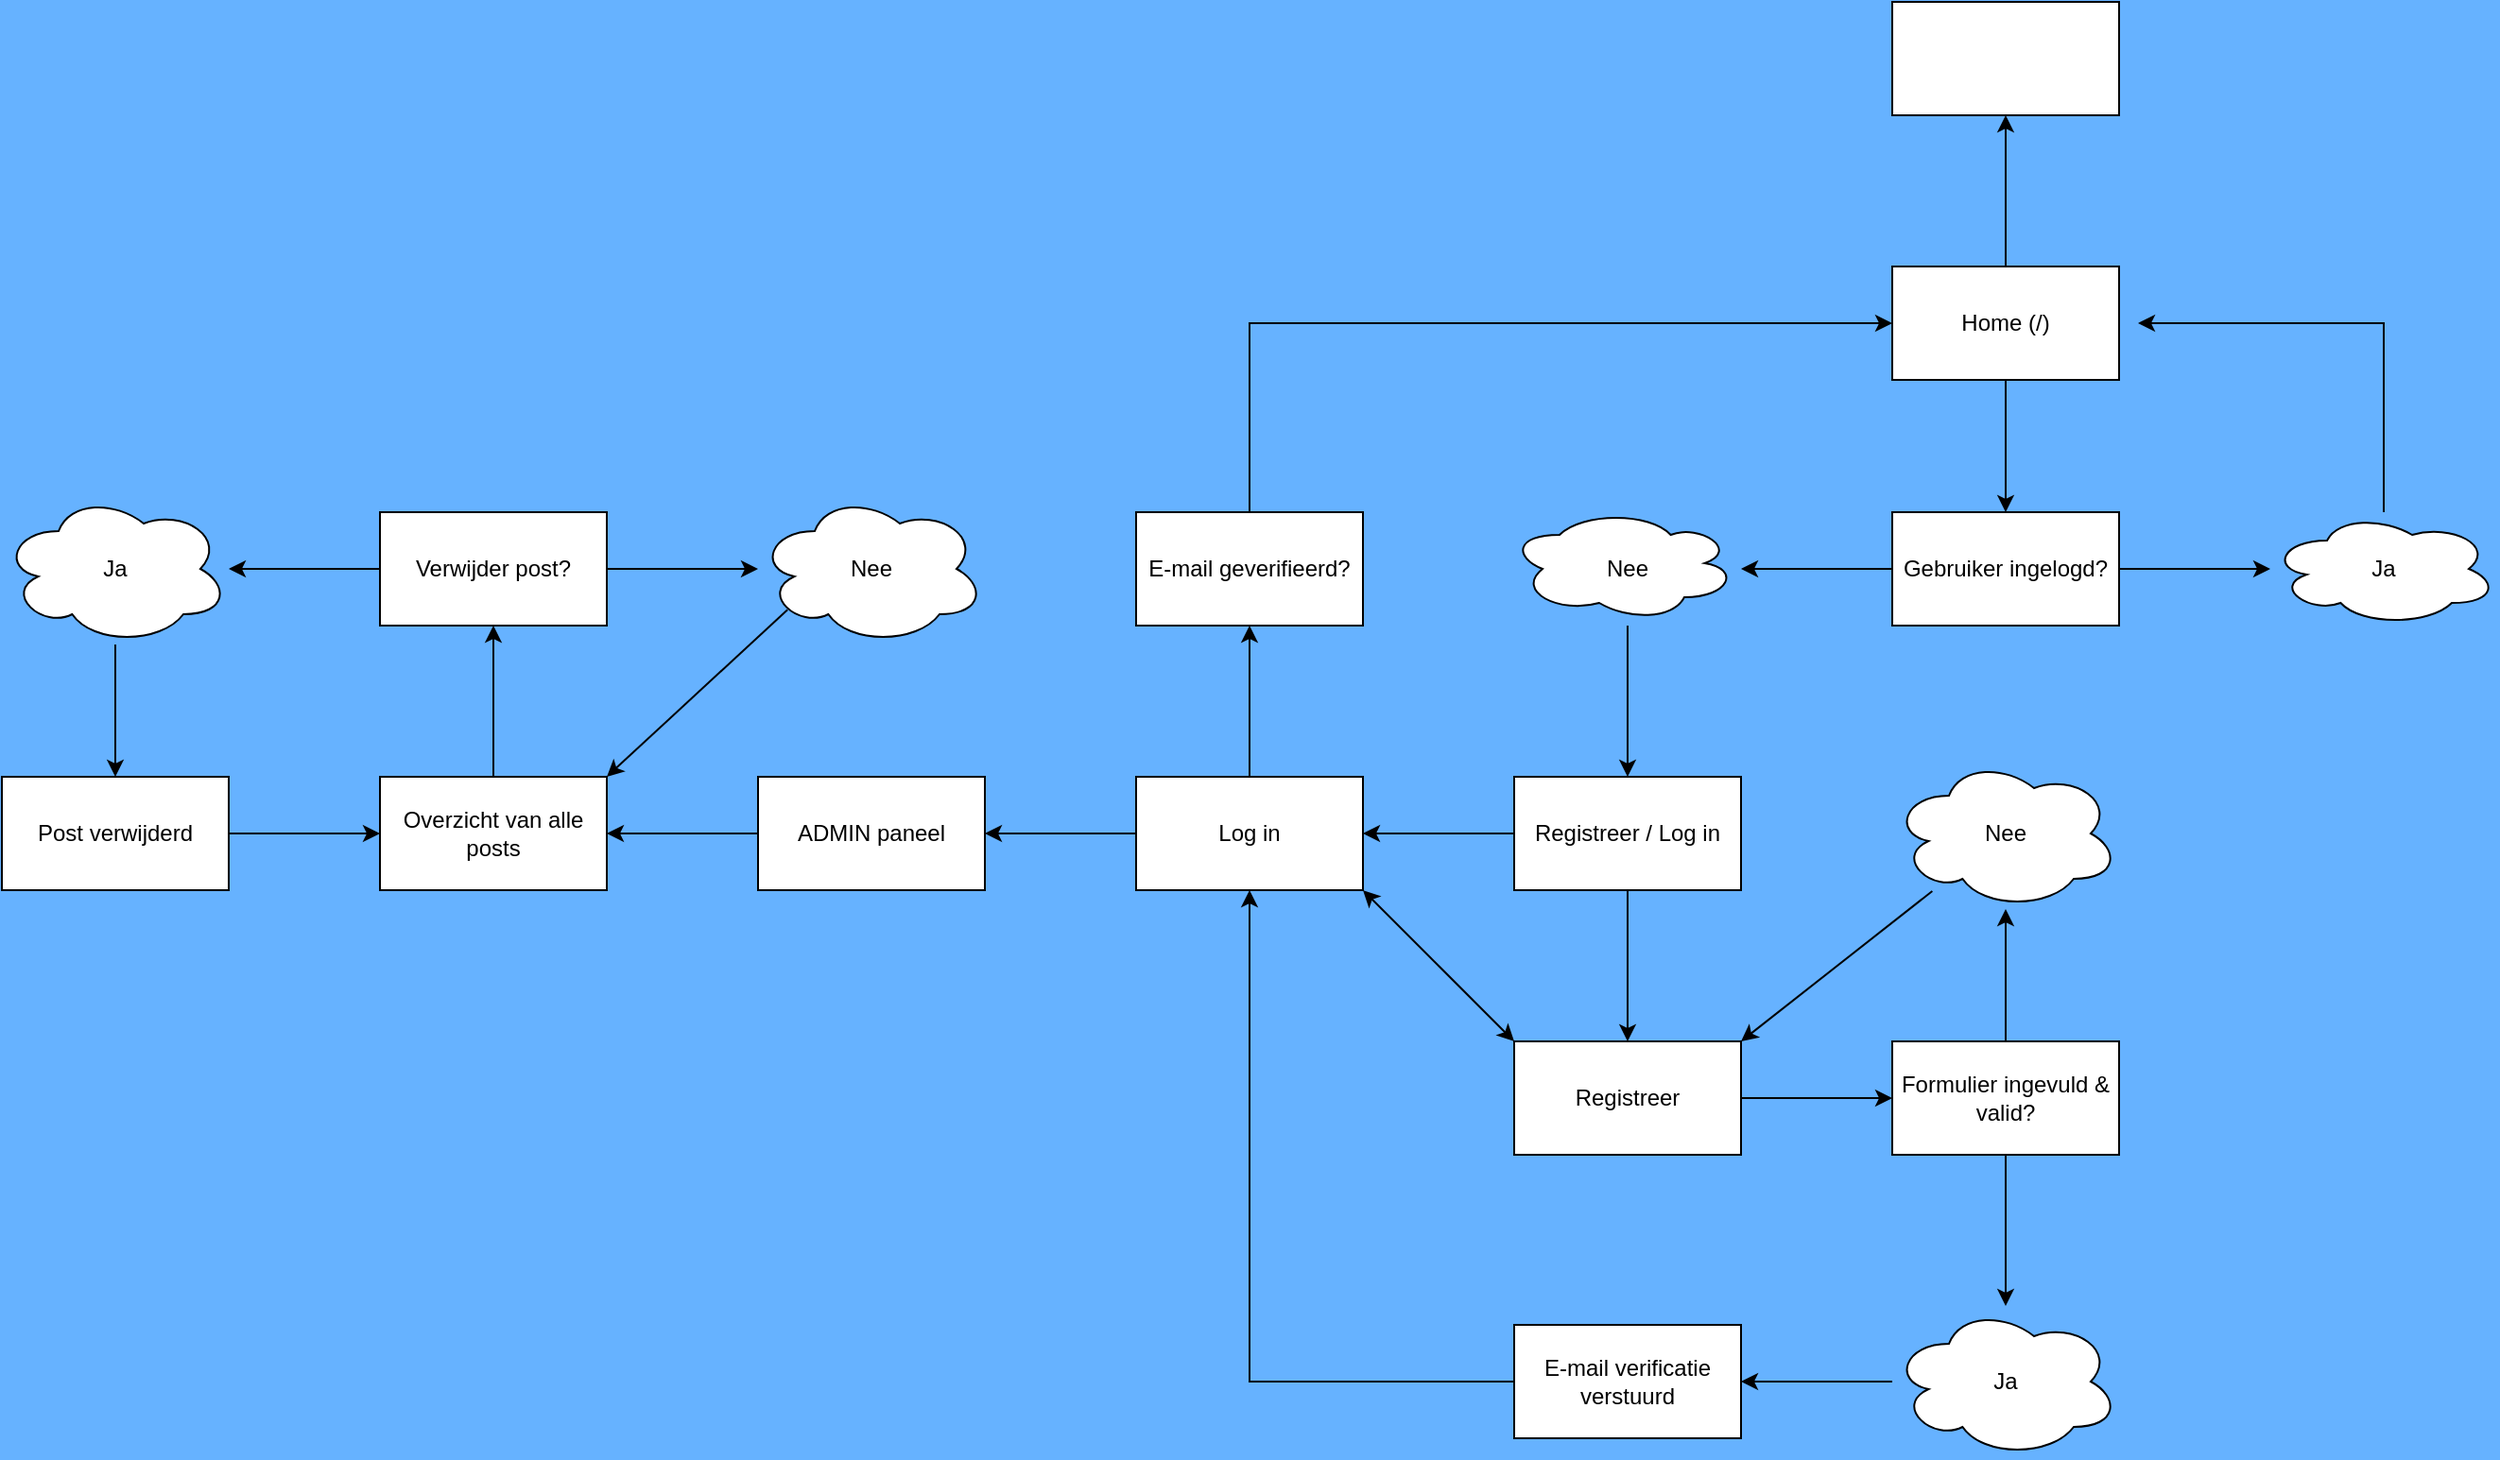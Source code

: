 <mxfile version="24.7.16">
  <diagram name="Page-1" id="1DBc8dPQSUgd4bEL02zA">
    <mxGraphModel dx="2537" dy="2027" grid="1" gridSize="10" guides="1" tooltips="1" connect="1" arrows="1" fold="1" page="1" pageScale="1" pageWidth="850" pageHeight="1100" background="#66B2FF" math="0" shadow="0">
      <root>
        <mxCell id="0" />
        <mxCell id="1" parent="0" />
        <mxCell id="B9S9Ff7O9c7iUJAFCNQQ-8" value="" style="edgeStyle=orthogonalEdgeStyle;rounded=0;orthogonalLoop=1;jettySize=auto;html=1;" edge="1" parent="1" source="B9S9Ff7O9c7iUJAFCNQQ-6" target="B9S9Ff7O9c7iUJAFCNQQ-7">
          <mxGeometry relative="1" as="geometry" />
        </mxCell>
        <mxCell id="B9S9Ff7O9c7iUJAFCNQQ-68" value="" style="edgeStyle=orthogonalEdgeStyle;rounded=0;orthogonalLoop=1;jettySize=auto;html=1;" edge="1" parent="1" source="B9S9Ff7O9c7iUJAFCNQQ-6" target="B9S9Ff7O9c7iUJAFCNQQ-67">
          <mxGeometry relative="1" as="geometry" />
        </mxCell>
        <mxCell id="B9S9Ff7O9c7iUJAFCNQQ-6" value="Home (/)" style="rounded=0;whiteSpace=wrap;html=1;" vertex="1" parent="1">
          <mxGeometry x="370" y="10" width="120" height="60" as="geometry" />
        </mxCell>
        <mxCell id="B9S9Ff7O9c7iUJAFCNQQ-10" value="" style="edgeStyle=orthogonalEdgeStyle;rounded=0;orthogonalLoop=1;jettySize=auto;html=1;" edge="1" parent="1" source="B9S9Ff7O9c7iUJAFCNQQ-7" target="B9S9Ff7O9c7iUJAFCNQQ-9">
          <mxGeometry relative="1" as="geometry" />
        </mxCell>
        <mxCell id="B9S9Ff7O9c7iUJAFCNQQ-12" value="" style="edgeStyle=orthogonalEdgeStyle;rounded=0;orthogonalLoop=1;jettySize=auto;html=1;" edge="1" parent="1" source="B9S9Ff7O9c7iUJAFCNQQ-7" target="B9S9Ff7O9c7iUJAFCNQQ-11">
          <mxGeometry relative="1" as="geometry" />
        </mxCell>
        <mxCell id="B9S9Ff7O9c7iUJAFCNQQ-7" value="Gebruiker ingelogd?" style="rounded=0;whiteSpace=wrap;html=1;" vertex="1" parent="1">
          <mxGeometry x="370" y="140" width="120" height="60" as="geometry" />
        </mxCell>
        <mxCell id="B9S9Ff7O9c7iUJAFCNQQ-25" value="" style="edgeStyle=orthogonalEdgeStyle;rounded=0;orthogonalLoop=1;jettySize=auto;html=1;strokeColor=none;entryX=1;entryY=0.25;entryDx=0;entryDy=0;" edge="1" parent="1" source="B9S9Ff7O9c7iUJAFCNQQ-9" target="B9S9Ff7O9c7iUJAFCNQQ-6">
          <mxGeometry relative="1" as="geometry">
            <mxPoint x="630" y="40" as="targetPoint" />
          </mxGeometry>
        </mxCell>
        <mxCell id="B9S9Ff7O9c7iUJAFCNQQ-43" style="edgeStyle=orthogonalEdgeStyle;rounded=0;orthogonalLoop=1;jettySize=auto;html=1;" edge="1" parent="1" source="B9S9Ff7O9c7iUJAFCNQQ-9">
          <mxGeometry relative="1" as="geometry">
            <mxPoint x="500" y="40" as="targetPoint" />
            <Array as="points">
              <mxPoint x="630" y="40" />
            </Array>
          </mxGeometry>
        </mxCell>
        <mxCell id="B9S9Ff7O9c7iUJAFCNQQ-9" value="Ja" style="whiteSpace=wrap;html=1;rounded=0;shape=cloud;perimeter=ellipsePerimeter;" vertex="1" parent="1">
          <mxGeometry x="570" y="140" width="120" height="60" as="geometry" />
        </mxCell>
        <mxCell id="B9S9Ff7O9c7iUJAFCNQQ-14" value="" style="edgeStyle=orthogonalEdgeStyle;rounded=0;orthogonalLoop=1;jettySize=auto;html=1;" edge="1" parent="1" source="B9S9Ff7O9c7iUJAFCNQQ-11" target="B9S9Ff7O9c7iUJAFCNQQ-13">
          <mxGeometry relative="1" as="geometry" />
        </mxCell>
        <mxCell id="B9S9Ff7O9c7iUJAFCNQQ-11" value="Nee" style="rounded=1;whiteSpace=wrap;html=1;flipV=1;flipH=1;perimeterSpacing=0;imageAspect=1;shape=cloud;perimeter=ellipsePerimeter;" vertex="1" parent="1">
          <mxGeometry x="170" y="140" width="120" height="60" as="geometry" />
        </mxCell>
        <mxCell id="B9S9Ff7O9c7iUJAFCNQQ-18" value="" style="edgeStyle=orthogonalEdgeStyle;rounded=0;orthogonalLoop=1;jettySize=auto;html=1;" edge="1" parent="1" source="B9S9Ff7O9c7iUJAFCNQQ-13" target="B9S9Ff7O9c7iUJAFCNQQ-17">
          <mxGeometry relative="1" as="geometry" />
        </mxCell>
        <mxCell id="B9S9Ff7O9c7iUJAFCNQQ-46" style="edgeStyle=orthogonalEdgeStyle;rounded=0;orthogonalLoop=1;jettySize=auto;html=1;entryX=0.5;entryY=0;entryDx=0;entryDy=0;" edge="1" parent="1" source="B9S9Ff7O9c7iUJAFCNQQ-13" target="B9S9Ff7O9c7iUJAFCNQQ-15">
          <mxGeometry relative="1" as="geometry" />
        </mxCell>
        <mxCell id="B9S9Ff7O9c7iUJAFCNQQ-13" value="Registreer / Log in" style="rounded=0;whiteSpace=wrap;html=1;" vertex="1" parent="1">
          <mxGeometry x="170" y="280" width="120" height="60" as="geometry" />
        </mxCell>
        <mxCell id="B9S9Ff7O9c7iUJAFCNQQ-20" value="" style="edgeStyle=orthogonalEdgeStyle;rounded=0;orthogonalLoop=1;jettySize=auto;html=1;" edge="1" parent="1" source="B9S9Ff7O9c7iUJAFCNQQ-15" target="B9S9Ff7O9c7iUJAFCNQQ-19">
          <mxGeometry relative="1" as="geometry" />
        </mxCell>
        <mxCell id="B9S9Ff7O9c7iUJAFCNQQ-15" value="Registreer" style="rounded=0;whiteSpace=wrap;html=1;" vertex="1" parent="1">
          <mxGeometry x="170" y="420" width="120" height="60" as="geometry" />
        </mxCell>
        <mxCell id="B9S9Ff7O9c7iUJAFCNQQ-59" value="" style="edgeStyle=orthogonalEdgeStyle;rounded=0;orthogonalLoop=1;jettySize=auto;html=1;" edge="1" parent="1" source="B9S9Ff7O9c7iUJAFCNQQ-17" target="B9S9Ff7O9c7iUJAFCNQQ-58">
          <mxGeometry relative="1" as="geometry" />
        </mxCell>
        <mxCell id="B9S9Ff7O9c7iUJAFCNQQ-71" value="" style="edgeStyle=orthogonalEdgeStyle;rounded=0;orthogonalLoop=1;jettySize=auto;html=1;" edge="1" parent="1" source="B9S9Ff7O9c7iUJAFCNQQ-17" target="B9S9Ff7O9c7iUJAFCNQQ-70">
          <mxGeometry relative="1" as="geometry" />
        </mxCell>
        <mxCell id="B9S9Ff7O9c7iUJAFCNQQ-17" value="Log in" style="rounded=0;whiteSpace=wrap;html=1;" vertex="1" parent="1">
          <mxGeometry x="-30" y="280" width="120" height="60" as="geometry" />
        </mxCell>
        <mxCell id="B9S9Ff7O9c7iUJAFCNQQ-31" value="" style="edgeStyle=orthogonalEdgeStyle;rounded=0;orthogonalLoop=1;jettySize=auto;html=1;" edge="1" parent="1" source="B9S9Ff7O9c7iUJAFCNQQ-19" target="B9S9Ff7O9c7iUJAFCNQQ-30">
          <mxGeometry relative="1" as="geometry" />
        </mxCell>
        <mxCell id="B9S9Ff7O9c7iUJAFCNQQ-33" value="" style="edgeStyle=orthogonalEdgeStyle;rounded=0;orthogonalLoop=1;jettySize=auto;html=1;" edge="1" parent="1" source="B9S9Ff7O9c7iUJAFCNQQ-19" target="B9S9Ff7O9c7iUJAFCNQQ-32">
          <mxGeometry relative="1" as="geometry" />
        </mxCell>
        <mxCell id="B9S9Ff7O9c7iUJAFCNQQ-19" value="Formulier ingevuld &amp;amp; valid?" style="rounded=0;whiteSpace=wrap;html=1;gradientColor=none;glass=0;shadow=0;" vertex="1" parent="1">
          <mxGeometry x="370" y="420" width="120" height="60" as="geometry" />
        </mxCell>
        <mxCell id="B9S9Ff7O9c7iUJAFCNQQ-40" value="" style="edgeStyle=orthogonalEdgeStyle;rounded=0;orthogonalLoop=1;jettySize=auto;html=1;" edge="1" parent="1" source="B9S9Ff7O9c7iUJAFCNQQ-30" target="B9S9Ff7O9c7iUJAFCNQQ-39">
          <mxGeometry relative="1" as="geometry" />
        </mxCell>
        <mxCell id="B9S9Ff7O9c7iUJAFCNQQ-30" value="Ja" style="ellipse;shape=cloud;whiteSpace=wrap;html=1;rounded=0;gradientColor=none;glass=0;shadow=0;" vertex="1" parent="1">
          <mxGeometry x="370" y="560" width="120" height="80" as="geometry" />
        </mxCell>
        <mxCell id="B9S9Ff7O9c7iUJAFCNQQ-32" value="Nee" style="ellipse;shape=cloud;whiteSpace=wrap;html=1;rounded=0;gradientColor=none;glass=0;shadow=0;" vertex="1" parent="1">
          <mxGeometry x="370" y="270" width="120" height="80" as="geometry" />
        </mxCell>
        <mxCell id="B9S9Ff7O9c7iUJAFCNQQ-38" value="" style="endArrow=classic;startArrow=classic;html=1;rounded=0;entryX=1;entryY=1;entryDx=0;entryDy=0;exitX=0;exitY=0;exitDx=0;exitDy=0;" edge="1" parent="1" source="B9S9Ff7O9c7iUJAFCNQQ-15" target="B9S9Ff7O9c7iUJAFCNQQ-17">
          <mxGeometry width="50" height="50" relative="1" as="geometry">
            <mxPoint x="150" y="400" as="sourcePoint" />
            <mxPoint x="100" y="350" as="targetPoint" />
          </mxGeometry>
        </mxCell>
        <mxCell id="B9S9Ff7O9c7iUJAFCNQQ-55" value="" style="edgeStyle=orthogonalEdgeStyle;rounded=0;orthogonalLoop=1;jettySize=auto;html=1;" edge="1" parent="1" source="B9S9Ff7O9c7iUJAFCNQQ-39" target="B9S9Ff7O9c7iUJAFCNQQ-17">
          <mxGeometry relative="1" as="geometry">
            <mxPoint y="600" as="targetPoint" />
          </mxGeometry>
        </mxCell>
        <mxCell id="B9S9Ff7O9c7iUJAFCNQQ-39" value="E-mail verificatie verstuurd" style="whiteSpace=wrap;html=1;rounded=0;gradientColor=none;glass=0;shadow=0;" vertex="1" parent="1">
          <mxGeometry x="170" y="570" width="120" height="60" as="geometry" />
        </mxCell>
        <mxCell id="B9S9Ff7O9c7iUJAFCNQQ-51" value="" style="endArrow=classic;html=1;rounded=0;entryX=1;entryY=0;entryDx=0;entryDy=0;" edge="1" parent="1" source="B9S9Ff7O9c7iUJAFCNQQ-32" target="B9S9Ff7O9c7iUJAFCNQQ-15">
          <mxGeometry width="50" height="50" relative="1" as="geometry">
            <mxPoint x="300" y="380" as="sourcePoint" />
            <mxPoint x="350" y="330" as="targetPoint" />
          </mxGeometry>
        </mxCell>
        <mxCell id="B9S9Ff7O9c7iUJAFCNQQ-64" style="edgeStyle=orthogonalEdgeStyle;rounded=0;orthogonalLoop=1;jettySize=auto;html=1;exitX=0.5;exitY=0;exitDx=0;exitDy=0;entryX=0;entryY=0.5;entryDx=0;entryDy=0;" edge="1" parent="1" source="B9S9Ff7O9c7iUJAFCNQQ-58" target="B9S9Ff7O9c7iUJAFCNQQ-6">
          <mxGeometry relative="1" as="geometry" />
        </mxCell>
        <mxCell id="B9S9Ff7O9c7iUJAFCNQQ-58" value="E-mail geverifieerd?" style="rounded=0;whiteSpace=wrap;html=1;" vertex="1" parent="1">
          <mxGeometry x="-30" y="140" width="120" height="60" as="geometry" />
        </mxCell>
        <mxCell id="B9S9Ff7O9c7iUJAFCNQQ-67" value="" style="rounded=0;whiteSpace=wrap;html=1;" vertex="1" parent="1">
          <mxGeometry x="370" y="-130" width="120" height="60" as="geometry" />
        </mxCell>
        <mxCell id="B9S9Ff7O9c7iUJAFCNQQ-73" value="" style="edgeStyle=orthogonalEdgeStyle;rounded=0;orthogonalLoop=1;jettySize=auto;html=1;" edge="1" parent="1" source="B9S9Ff7O9c7iUJAFCNQQ-70" target="B9S9Ff7O9c7iUJAFCNQQ-72">
          <mxGeometry relative="1" as="geometry" />
        </mxCell>
        <mxCell id="B9S9Ff7O9c7iUJAFCNQQ-70" value="ADMIN paneel" style="rounded=0;whiteSpace=wrap;html=1;" vertex="1" parent="1">
          <mxGeometry x="-230" y="280" width="120" height="60" as="geometry" />
        </mxCell>
        <mxCell id="B9S9Ff7O9c7iUJAFCNQQ-76" value="" style="edgeStyle=orthogonalEdgeStyle;rounded=0;orthogonalLoop=1;jettySize=auto;html=1;" edge="1" parent="1" source="B9S9Ff7O9c7iUJAFCNQQ-72" target="B9S9Ff7O9c7iUJAFCNQQ-75">
          <mxGeometry relative="1" as="geometry" />
        </mxCell>
        <mxCell id="B9S9Ff7O9c7iUJAFCNQQ-72" value="Overzicht van alle posts" style="rounded=0;whiteSpace=wrap;html=1;shape=label;" vertex="1" parent="1">
          <mxGeometry x="-430" y="280" width="120" height="60" as="geometry" />
        </mxCell>
        <mxCell id="B9S9Ff7O9c7iUJAFCNQQ-78" value="" style="edgeStyle=orthogonalEdgeStyle;rounded=0;orthogonalLoop=1;jettySize=auto;html=1;" edge="1" parent="1" source="B9S9Ff7O9c7iUJAFCNQQ-75" target="B9S9Ff7O9c7iUJAFCNQQ-77">
          <mxGeometry relative="1" as="geometry" />
        </mxCell>
        <mxCell id="B9S9Ff7O9c7iUJAFCNQQ-83" value="" style="edgeStyle=orthogonalEdgeStyle;rounded=0;orthogonalLoop=1;jettySize=auto;html=1;" edge="1" parent="1" source="B9S9Ff7O9c7iUJAFCNQQ-75" target="B9S9Ff7O9c7iUJAFCNQQ-82">
          <mxGeometry relative="1" as="geometry" />
        </mxCell>
        <mxCell id="B9S9Ff7O9c7iUJAFCNQQ-75" value="Verwijder post?" style="rounded=0;whiteSpace=wrap;html=1;shape=label;" vertex="1" parent="1">
          <mxGeometry x="-430" y="140" width="120" height="60" as="geometry" />
        </mxCell>
        <mxCell id="B9S9Ff7O9c7iUJAFCNQQ-80" value="" style="edgeStyle=orthogonalEdgeStyle;rounded=0;orthogonalLoop=1;jettySize=auto;html=1;" edge="1" parent="1" source="B9S9Ff7O9c7iUJAFCNQQ-77" target="B9S9Ff7O9c7iUJAFCNQQ-79">
          <mxGeometry relative="1" as="geometry" />
        </mxCell>
        <mxCell id="B9S9Ff7O9c7iUJAFCNQQ-77" value="Ja" style="ellipse;shape=cloud;whiteSpace=wrap;html=1;rounded=0;" vertex="1" parent="1">
          <mxGeometry x="-630" y="130" width="120" height="80" as="geometry" />
        </mxCell>
        <mxCell id="B9S9Ff7O9c7iUJAFCNQQ-81" style="edgeStyle=orthogonalEdgeStyle;rounded=0;orthogonalLoop=1;jettySize=auto;html=1;entryX=0;entryY=0.5;entryDx=0;entryDy=0;" edge="1" parent="1" source="B9S9Ff7O9c7iUJAFCNQQ-79" target="B9S9Ff7O9c7iUJAFCNQQ-72">
          <mxGeometry relative="1" as="geometry" />
        </mxCell>
        <mxCell id="B9S9Ff7O9c7iUJAFCNQQ-79" value="Post verwijderd" style="whiteSpace=wrap;html=1;rounded=0;" vertex="1" parent="1">
          <mxGeometry x="-630" y="280" width="120" height="60" as="geometry" />
        </mxCell>
        <mxCell id="B9S9Ff7O9c7iUJAFCNQQ-82" value="Nee" style="ellipse;shape=cloud;whiteSpace=wrap;html=1;rounded=0;" vertex="1" parent="1">
          <mxGeometry x="-230" y="130" width="120" height="80" as="geometry" />
        </mxCell>
        <mxCell id="B9S9Ff7O9c7iUJAFCNQQ-86" value="" style="endArrow=classic;html=1;rounded=0;entryX=1;entryY=0;entryDx=0;entryDy=0;exitX=0.13;exitY=0.77;exitDx=0;exitDy=0;exitPerimeter=0;" edge="1" parent="1" source="B9S9Ff7O9c7iUJAFCNQQ-82" target="B9S9Ff7O9c7iUJAFCNQQ-72">
          <mxGeometry width="50" height="50" relative="1" as="geometry">
            <mxPoint x="-280" y="250" as="sourcePoint" />
            <mxPoint x="-230" y="200" as="targetPoint" />
          </mxGeometry>
        </mxCell>
      </root>
    </mxGraphModel>
  </diagram>
</mxfile>
